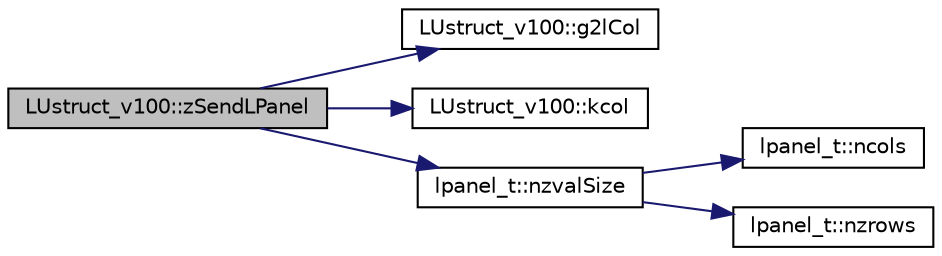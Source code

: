 digraph "LUstruct_v100::zSendLPanel"
{
 // LATEX_PDF_SIZE
  edge [fontname="Helvetica",fontsize="10",labelfontname="Helvetica",labelfontsize="10"];
  node [fontname="Helvetica",fontsize="10",shape=record];
  rankdir="LR";
  Node1 [label="LUstruct_v100::zSendLPanel",height=0.2,width=0.4,color="black", fillcolor="grey75", style="filled", fontcolor="black",tooltip=" "];
  Node1 -> Node2 [color="midnightblue",fontsize="10",style="solid",fontname="Helvetica"];
  Node2 [label="LUstruct_v100::g2lCol",height=0.2,width=0.4,color="black", fillcolor="white", style="filled",URL="$structLUstruct__v100.html#a993d7187df11e447c03c37c98e0d5c96",tooltip=" "];
  Node1 -> Node3 [color="midnightblue",fontsize="10",style="solid",fontname="Helvetica"];
  Node3 [label="LUstruct_v100::kcol",height=0.2,width=0.4,color="black", fillcolor="white", style="filled",URL="$structLUstruct__v100.html#a27d7dd330db644cbbf62b0cf6cddc3e6",tooltip=" "];
  Node1 -> Node4 [color="midnightblue",fontsize="10",style="solid",fontname="Helvetica"];
  Node4 [label="lpanel_t::nzvalSize",height=0.2,width=0.4,color="black", fillcolor="white", style="filled",URL="$classlpanel__t.html#a74419b30a61c8fc82eaa4f53698cb33e",tooltip=" "];
  Node4 -> Node5 [color="midnightblue",fontsize="10",style="solid",fontname="Helvetica"];
  Node5 [label="lpanel_t::ncols",height=0.2,width=0.4,color="black", fillcolor="white", style="filled",URL="$classlpanel__t.html#afc7ae5d0b962ddf7c71eb115684eb9f8",tooltip=" "];
  Node4 -> Node6 [color="midnightblue",fontsize="10",style="solid",fontname="Helvetica"];
  Node6 [label="lpanel_t::nzrows",height=0.2,width=0.4,color="black", fillcolor="white", style="filled",URL="$classlpanel__t.html#a585e8edcd485464252ee90e93c83eb07",tooltip=" "];
}
